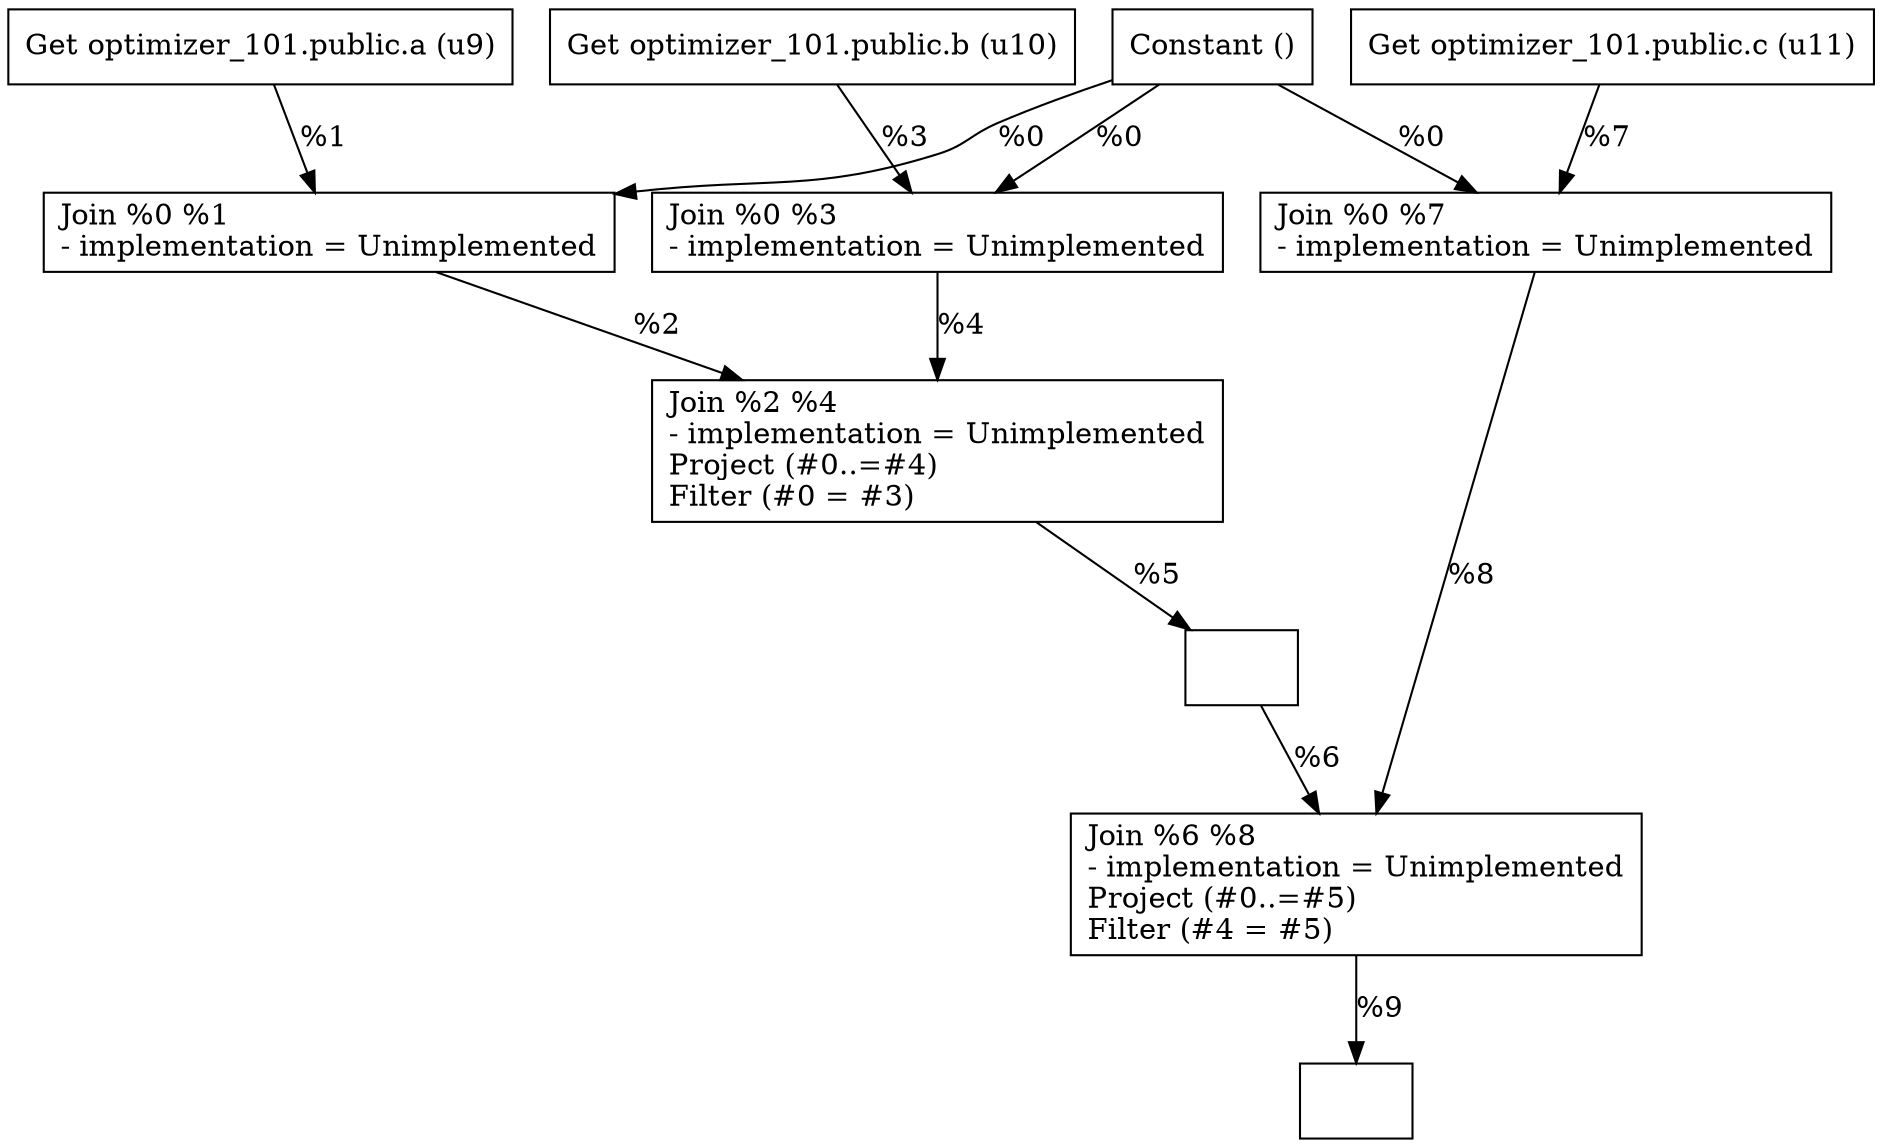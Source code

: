 digraph G {
    node0 [shape = record, label="Constant ()\l"]
    node1 [shape = record, label="Get optimizer_101.public.a (u9)\l"]
    node2 [shape = record, label="Join %0 %1\l- implementation = Unimplemented\l"]
    node3 [shape = record, label="Get optimizer_101.public.b (u10)\l"]
    node4 [shape = record, label="Join %0 %3\l- implementation = Unimplemented\l"]
    node5 [shape = record, label="Join %2 %4\l- implementation = Unimplemented\lProject (#0..=#4)\lFilter (#0 = #3)\l"]
    node6 [shape = record, label="\l"]
    node7 [shape = record, label="Get optimizer_101.public.c (u11)\l"]
    node8 [shape = record, label="Join %0 %7\l- implementation = Unimplemented\l"]
    node9 [shape = record, label="Join %6 %8\l- implementation = Unimplemented\lProject (#0..=#5)\lFilter (#4 = #5)\l"]
    node10 [shape = record, label="\l"]
    node8 -> node9 [label = "%8\l"]
    node0 -> node8 [label = "%0\l"]
    node5 -> node6 [label = "%5\l"]
    node9 -> node10 [label = "%9\l"]
    node2 -> node5 [label = "%2\l"]
    node7 -> node8 [label = "%7\l"]
    node0 -> node4 [label = "%0\l"]
    node3 -> node4 [label = "%3\l"]
    node4 -> node5 [label = "%4\l"]
    node1 -> node2 [label = "%1\l"]
    node0 -> node2 [label = "%0\l"]
    node6 -> node9 [label = "%6\l"]
}
